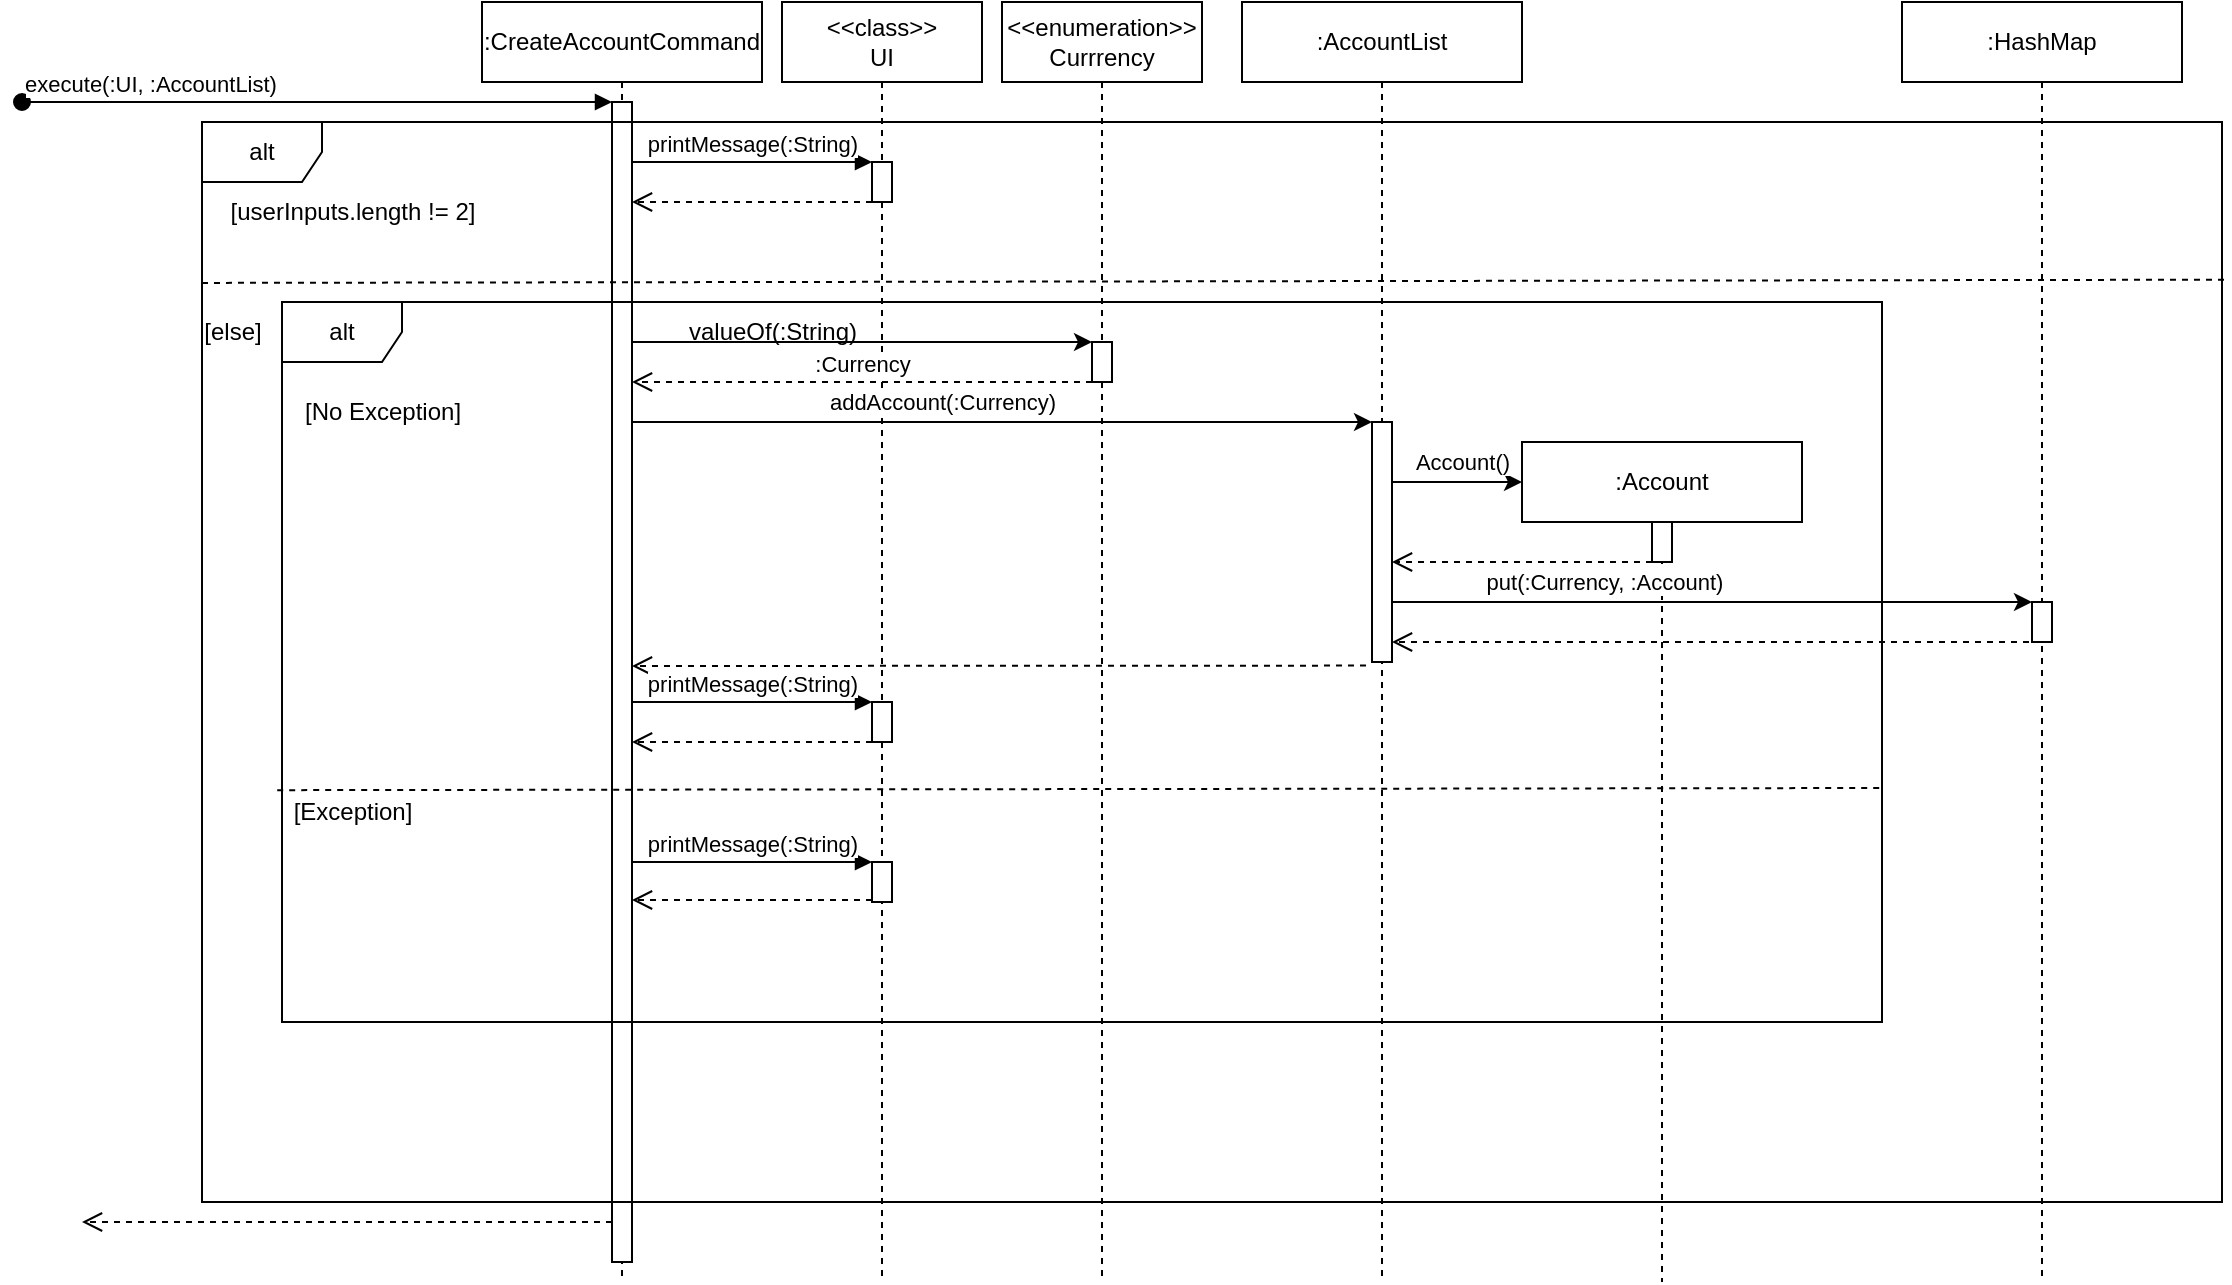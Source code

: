 <mxfile version="21.0.8" type="device"><diagram name="Page-1" id="2YBvvXClWsGukQMizWep"><mxGraphModel dx="2570" dy="644" grid="1" gridSize="10" guides="1" tooltips="1" connect="1" arrows="1" fold="1" page="1" pageScale="1" pageWidth="850" pageHeight="1100" math="0" shadow="0"><root><mxCell id="0"/><mxCell id="1" parent="0"/><mxCell id="aM9ryv3xv72pqoxQDRHE-1" value=":CreateAccountCommand" style="shape=umlLifeline;perimeter=lifelinePerimeter;whiteSpace=wrap;html=1;container=0;dropTarget=0;collapsible=0;recursiveResize=0;outlineConnect=0;portConstraint=eastwest;newEdgeStyle={&quot;edgeStyle&quot;:&quot;elbowEdgeStyle&quot;,&quot;elbow&quot;:&quot;vertical&quot;,&quot;curved&quot;:0,&quot;rounded&quot;:0};" parent="1" vertex="1"><mxGeometry x="70" y="60" width="140" height="640" as="geometry"/></mxCell><mxCell id="aM9ryv3xv72pqoxQDRHE-2" value="" style="html=1;points=[];perimeter=orthogonalPerimeter;outlineConnect=0;targetShapes=umlLifeline;portConstraint=eastwest;newEdgeStyle={&quot;edgeStyle&quot;:&quot;elbowEdgeStyle&quot;,&quot;elbow&quot;:&quot;vertical&quot;,&quot;curved&quot;:0,&quot;rounded&quot;:0};" parent="aM9ryv3xv72pqoxQDRHE-1" vertex="1"><mxGeometry x="65" y="50" width="10" height="580" as="geometry"/></mxCell><mxCell id="aM9ryv3xv72pqoxQDRHE-3" value="execute(:UI, :AccountList)" style="html=1;verticalAlign=bottom;startArrow=oval;endArrow=block;startSize=8;edgeStyle=elbowEdgeStyle;elbow=vertical;curved=0;rounded=0;" parent="aM9ryv3xv72pqoxQDRHE-1" target="aM9ryv3xv72pqoxQDRHE-2" edge="1"><mxGeometry x="-0.562" relative="1" as="geometry"><mxPoint x="-230" y="50" as="sourcePoint"/><Array as="points"><mxPoint x="-40" y="50"/></Array><mxPoint x="-1" as="offset"/></mxGeometry></mxCell><mxCell id="aM9ryv3xv72pqoxQDRHE-5" value="&amp;lt;&amp;lt;class&amp;gt;&amp;gt;&lt;br&gt;UI" style="shape=umlLifeline;perimeter=lifelinePerimeter;whiteSpace=wrap;html=1;container=0;dropTarget=0;collapsible=0;recursiveResize=0;outlineConnect=0;portConstraint=eastwest;newEdgeStyle={&quot;edgeStyle&quot;:&quot;elbowEdgeStyle&quot;,&quot;elbow&quot;:&quot;vertical&quot;,&quot;curved&quot;:0,&quot;rounded&quot;:0};" parent="1" vertex="1"><mxGeometry x="220" y="60" width="100" height="640" as="geometry"/></mxCell><mxCell id="aM9ryv3xv72pqoxQDRHE-6" value="" style="html=1;points=[];perimeter=orthogonalPerimeter;outlineConnect=0;targetShapes=umlLifeline;portConstraint=eastwest;newEdgeStyle={&quot;edgeStyle&quot;:&quot;elbowEdgeStyle&quot;,&quot;elbow&quot;:&quot;vertical&quot;,&quot;curved&quot;:0,&quot;rounded&quot;:0};" parent="aM9ryv3xv72pqoxQDRHE-5" vertex="1"><mxGeometry x="45" y="80" width="10" height="20" as="geometry"/></mxCell><mxCell id="N21fCFWaX7JxI2EqyBa2-39" value="" style="html=1;points=[];perimeter=orthogonalPerimeter;outlineConnect=0;targetShapes=umlLifeline;portConstraint=eastwest;newEdgeStyle={&quot;edgeStyle&quot;:&quot;elbowEdgeStyle&quot;,&quot;elbow&quot;:&quot;vertical&quot;,&quot;curved&quot;:0,&quot;rounded&quot;:0};" vertex="1" parent="aM9ryv3xv72pqoxQDRHE-5"><mxGeometry x="45" y="350" width="10" height="20" as="geometry"/></mxCell><mxCell id="aM9ryv3xv72pqoxQDRHE-7" value="printMessage(:String)" style="html=1;verticalAlign=bottom;endArrow=block;edgeStyle=elbowEdgeStyle;elbow=vertical;curved=0;rounded=0;" parent="1" source="aM9ryv3xv72pqoxQDRHE-2" target="aM9ryv3xv72pqoxQDRHE-6" edge="1"><mxGeometry relative="1" as="geometry"><mxPoint x="195" y="130" as="sourcePoint"/><Array as="points"><mxPoint x="210" y="140"/><mxPoint x="120" y="130"/><mxPoint x="180" y="120"/></Array></mxGeometry></mxCell><mxCell id="aM9ryv3xv72pqoxQDRHE-8" value="" style="html=1;verticalAlign=bottom;endArrow=open;dashed=1;endSize=8;edgeStyle=elbowEdgeStyle;elbow=vertical;curved=0;rounded=0;" parent="1" source="aM9ryv3xv72pqoxQDRHE-6" target="aM9ryv3xv72pqoxQDRHE-2" edge="1"><mxGeometry relative="1" as="geometry"><mxPoint x="120" y="160" as="targetPoint"/><Array as="points"><mxPoint x="160" y="160"/><mxPoint x="190" y="280"/></Array></mxGeometry></mxCell><mxCell id="N21fCFWaX7JxI2EqyBa2-1" value="alt" style="shape=umlFrame;whiteSpace=wrap;html=1;pointerEvents=0;" vertex="1" parent="1"><mxGeometry x="-70" y="120" width="1010" height="540" as="geometry"/></mxCell><mxCell id="N21fCFWaX7JxI2EqyBa2-2" value="[userInputs.length != 2]" style="text;html=1;align=center;verticalAlign=middle;resizable=0;points=[];autosize=1;strokeColor=none;fillColor=none;" vertex="1" parent="1"><mxGeometry x="-70" y="150" width="150" height="30" as="geometry"/></mxCell><mxCell id="N21fCFWaX7JxI2EqyBa2-5" value="" style="endArrow=none;dashed=1;html=1;rounded=0;exitX=0;exitY=0.149;exitDx=0;exitDy=0;exitPerimeter=0;entryX=1.002;entryY=0.146;entryDx=0;entryDy=0;entryPerimeter=0;" edge="1" parent="1" source="N21fCFWaX7JxI2EqyBa2-1" target="N21fCFWaX7JxI2EqyBa2-1"><mxGeometry width="50" height="50" relative="1" as="geometry"><mxPoint x="400" y="270" as="sourcePoint"/><mxPoint x="450" y="220" as="targetPoint"/></mxGeometry></mxCell><mxCell id="N21fCFWaX7JxI2EqyBa2-6" value="[else]" style="text;html=1;align=center;verticalAlign=middle;resizable=0;points=[];autosize=1;strokeColor=none;fillColor=none;" vertex="1" parent="1"><mxGeometry x="-80" y="210" width="50" height="30" as="geometry"/></mxCell><mxCell id="N21fCFWaX7JxI2EqyBa2-7" value="&amp;lt;&amp;lt;enumeration&amp;gt;&amp;gt;&lt;br&gt;Currrency" style="shape=umlLifeline;perimeter=lifelinePerimeter;whiteSpace=wrap;html=1;container=0;dropTarget=0;collapsible=0;recursiveResize=0;outlineConnect=0;portConstraint=eastwest;newEdgeStyle={&quot;edgeStyle&quot;:&quot;elbowEdgeStyle&quot;,&quot;elbow&quot;:&quot;vertical&quot;,&quot;curved&quot;:0,&quot;rounded&quot;:0};" vertex="1" parent="1"><mxGeometry x="330" y="60" width="100" height="640" as="geometry"/></mxCell><mxCell id="N21fCFWaX7JxI2EqyBa2-8" value="" style="html=1;points=[];perimeter=orthogonalPerimeter;outlineConnect=0;targetShapes=umlLifeline;portConstraint=eastwest;newEdgeStyle={&quot;edgeStyle&quot;:&quot;elbowEdgeStyle&quot;,&quot;elbow&quot;:&quot;vertical&quot;,&quot;curved&quot;:0,&quot;rounded&quot;:0};" vertex="1" parent="N21fCFWaX7JxI2EqyBa2-7"><mxGeometry x="45" y="170" width="10" height="20" as="geometry"/></mxCell><mxCell id="N21fCFWaX7JxI2EqyBa2-9" style="edgeStyle=elbowEdgeStyle;rounded=0;orthogonalLoop=1;jettySize=auto;html=1;elbow=vertical;curved=0;" edge="1" parent="1" source="aM9ryv3xv72pqoxQDRHE-2" target="N21fCFWaX7JxI2EqyBa2-8"><mxGeometry relative="1" as="geometry"><mxPoint x="340" y="220" as="targetPoint"/><Array as="points"><mxPoint x="330" y="230"/><mxPoint x="150" y="220"/></Array></mxGeometry></mxCell><mxCell id="N21fCFWaX7JxI2EqyBa2-10" value="valueOf(:String)" style="text;html=1;align=center;verticalAlign=middle;resizable=0;points=[];autosize=1;strokeColor=none;fillColor=none;" vertex="1" parent="1"><mxGeometry x="160" y="210" width="110" height="30" as="geometry"/></mxCell><mxCell id="N21fCFWaX7JxI2EqyBa2-11" value=":Currency" style="html=1;verticalAlign=bottom;endArrow=open;dashed=1;endSize=8;edgeStyle=elbowEdgeStyle;elbow=vertical;curved=0;rounded=0;" edge="1" parent="1" source="N21fCFWaX7JxI2EqyBa2-8" target="aM9ryv3xv72pqoxQDRHE-2"><mxGeometry relative="1" as="geometry"><mxPoint x="460" y="250" as="sourcePoint"/><mxPoint x="380" y="250" as="targetPoint"/><Array as="points"><mxPoint x="350" y="250"/><mxPoint x="150" y="240"/></Array></mxGeometry></mxCell><mxCell id="N21fCFWaX7JxI2EqyBa2-12" value=":AccountList" style="shape=umlLifeline;perimeter=lifelinePerimeter;whiteSpace=wrap;html=1;container=0;dropTarget=0;collapsible=0;recursiveResize=0;outlineConnect=0;portConstraint=eastwest;newEdgeStyle={&quot;edgeStyle&quot;:&quot;elbowEdgeStyle&quot;,&quot;elbow&quot;:&quot;vertical&quot;,&quot;curved&quot;:0,&quot;rounded&quot;:0};" vertex="1" parent="1"><mxGeometry x="450" y="60" width="140" height="640" as="geometry"/></mxCell><mxCell id="N21fCFWaX7JxI2EqyBa2-13" value="" style="html=1;points=[];perimeter=orthogonalPerimeter;outlineConnect=0;targetShapes=umlLifeline;portConstraint=eastwest;newEdgeStyle={&quot;edgeStyle&quot;:&quot;elbowEdgeStyle&quot;,&quot;elbow&quot;:&quot;vertical&quot;,&quot;curved&quot;:0,&quot;rounded&quot;:0};" vertex="1" parent="N21fCFWaX7JxI2EqyBa2-12"><mxGeometry x="65" y="210" width="10" height="120" as="geometry"/></mxCell><mxCell id="N21fCFWaX7JxI2EqyBa2-15" style="edgeStyle=elbowEdgeStyle;rounded=0;orthogonalLoop=1;jettySize=auto;html=1;elbow=vertical;curved=0;" edge="1" parent="1" source="aM9ryv3xv72pqoxQDRHE-2" target="N21fCFWaX7JxI2EqyBa2-13"><mxGeometry relative="1" as="geometry"><Array as="points"><mxPoint x="210" y="270"/><mxPoint x="340" y="260"/></Array></mxGeometry></mxCell><mxCell id="N21fCFWaX7JxI2EqyBa2-16" value="addAccount(:Currency)" style="edgeLabel;html=1;align=center;verticalAlign=middle;resizable=0;points=[];" vertex="1" connectable="0" parent="N21fCFWaX7JxI2EqyBa2-15"><mxGeometry x="-0.17" y="-1" relative="1" as="geometry"><mxPoint x="1" y="-11" as="offset"/></mxGeometry></mxCell><mxCell id="N21fCFWaX7JxI2EqyBa2-17" value="alt" style="shape=umlFrame;whiteSpace=wrap;html=1;pointerEvents=0;" vertex="1" parent="1"><mxGeometry x="-30" y="210" width="800" height="360" as="geometry"/></mxCell><mxCell id="N21fCFWaX7JxI2EqyBa2-18" value="[No Exception]" style="text;html=1;align=center;verticalAlign=middle;resizable=0;points=[];autosize=1;strokeColor=none;fillColor=none;" vertex="1" parent="1"><mxGeometry x="-30" y="250" width="100" height="30" as="geometry"/></mxCell><mxCell id="N21fCFWaX7JxI2EqyBa2-19" value="" style="endArrow=none;dashed=1;html=1;rounded=0;exitX=-0.003;exitY=0.678;exitDx=0;exitDy=0;exitPerimeter=0;entryX=1.002;entryY=0.675;entryDx=0;entryDy=0;entryPerimeter=0;" edge="1" parent="1" source="N21fCFWaX7JxI2EqyBa2-17" target="N21fCFWaX7JxI2EqyBa2-17"><mxGeometry width="50" height="50" relative="1" as="geometry"><mxPoint x="-60" y="210" as="sourcePoint"/><mxPoint x="952" y="209" as="targetPoint"/></mxGeometry></mxCell><mxCell id="N21fCFWaX7JxI2EqyBa2-20" value=":Account" style="shape=umlLifeline;perimeter=lifelinePerimeter;whiteSpace=wrap;html=1;container=0;dropTarget=0;collapsible=0;recursiveResize=0;outlineConnect=0;portConstraint=eastwest;newEdgeStyle={&quot;edgeStyle&quot;:&quot;elbowEdgeStyle&quot;,&quot;elbow&quot;:&quot;vertical&quot;,&quot;curved&quot;:0,&quot;rounded&quot;:0};" vertex="1" parent="1"><mxGeometry x="590" y="280" width="140" height="420" as="geometry"/></mxCell><mxCell id="N21fCFWaX7JxI2EqyBa2-21" value="" style="html=1;points=[];perimeter=orthogonalPerimeter;outlineConnect=0;targetShapes=umlLifeline;portConstraint=eastwest;newEdgeStyle={&quot;edgeStyle&quot;:&quot;elbowEdgeStyle&quot;,&quot;elbow&quot;:&quot;vertical&quot;,&quot;curved&quot;:0,&quot;rounded&quot;:0};" vertex="1" parent="N21fCFWaX7JxI2EqyBa2-20"><mxGeometry x="65" y="40" width="10" height="20" as="geometry"/></mxCell><mxCell id="N21fCFWaX7JxI2EqyBa2-22" style="edgeStyle=elbowEdgeStyle;rounded=0;orthogonalLoop=1;jettySize=auto;html=1;elbow=vertical;curved=0;" edge="1" parent="1" source="N21fCFWaX7JxI2EqyBa2-13"><mxGeometry relative="1" as="geometry"><mxPoint x="590" y="300" as="targetPoint"/><Array as="points"><mxPoint x="550" y="300"/></Array></mxGeometry></mxCell><mxCell id="N21fCFWaX7JxI2EqyBa2-23" value="Account()" style="edgeLabel;html=1;align=center;verticalAlign=middle;resizable=0;points=[];" vertex="1" connectable="0" parent="N21fCFWaX7JxI2EqyBa2-22"><mxGeometry x="-0.266" y="3" relative="1" as="geometry"><mxPoint x="11" y="-7" as="offset"/></mxGeometry></mxCell><mxCell id="N21fCFWaX7JxI2EqyBa2-24" value="" style="html=1;verticalAlign=bottom;endArrow=open;dashed=1;endSize=8;edgeStyle=elbowEdgeStyle;elbow=vertical;curved=0;rounded=0;" edge="1" parent="1" source="N21fCFWaX7JxI2EqyBa2-21" target="N21fCFWaX7JxI2EqyBa2-13"><mxGeometry x="0.308" y="25" relative="1" as="geometry"><mxPoint x="450" y="300" as="sourcePoint"/><mxPoint x="370" y="300" as="targetPoint"/><Array as="points"><mxPoint x="630" y="340"/><mxPoint x="620" y="350"/></Array><mxPoint as="offset"/></mxGeometry></mxCell><mxCell id="N21fCFWaX7JxI2EqyBa2-26" style="edgeStyle=elbowEdgeStyle;rounded=0;orthogonalLoop=1;jettySize=auto;html=1;elbow=vertical;curved=0;" edge="1" parent="1" source="N21fCFWaX7JxI2EqyBa2-13" target="N21fCFWaX7JxI2EqyBa2-29"><mxGeometry relative="1" as="geometry"><mxPoint x="811.6" y="390" as="targetPoint"/><Array as="points"><mxPoint x="820" y="360"/><mxPoint x="790" y="365"/><mxPoint x="810" y="350"/><mxPoint x="730" y="390"/><mxPoint x="910" y="350"/></Array></mxGeometry></mxCell><mxCell id="N21fCFWaX7JxI2EqyBa2-27" value="put(:Currency, :Account)" style="edgeLabel;html=1;align=center;verticalAlign=middle;resizable=0;points=[];" vertex="1" connectable="0" parent="N21fCFWaX7JxI2EqyBa2-26"><mxGeometry x="-0.341" y="3" relative="1" as="geometry"><mxPoint y="-7" as="offset"/></mxGeometry></mxCell><mxCell id="N21fCFWaX7JxI2EqyBa2-28" value=":HashMap" style="shape=umlLifeline;perimeter=lifelinePerimeter;whiteSpace=wrap;html=1;container=0;dropTarget=0;collapsible=0;recursiveResize=0;outlineConnect=0;portConstraint=eastwest;newEdgeStyle={&quot;edgeStyle&quot;:&quot;elbowEdgeStyle&quot;,&quot;elbow&quot;:&quot;vertical&quot;,&quot;curved&quot;:0,&quot;rounded&quot;:0};" vertex="1" parent="1"><mxGeometry x="780" y="60" width="140" height="640" as="geometry"/></mxCell><mxCell id="N21fCFWaX7JxI2EqyBa2-29" value="" style="html=1;points=[];perimeter=orthogonalPerimeter;outlineConnect=0;targetShapes=umlLifeline;portConstraint=eastwest;newEdgeStyle={&quot;edgeStyle&quot;:&quot;elbowEdgeStyle&quot;,&quot;elbow&quot;:&quot;vertical&quot;,&quot;curved&quot;:0,&quot;rounded&quot;:0};" vertex="1" parent="N21fCFWaX7JxI2EqyBa2-28"><mxGeometry x="65" y="300" width="10" height="20" as="geometry"/></mxCell><mxCell id="N21fCFWaX7JxI2EqyBa2-30" value="" style="html=1;verticalAlign=bottom;endArrow=open;dashed=1;endSize=8;edgeStyle=elbowEdgeStyle;elbow=vertical;curved=0;rounded=0;" edge="1" parent="1" source="N21fCFWaX7JxI2EqyBa2-28" target="N21fCFWaX7JxI2EqyBa2-13"><mxGeometry relative="1" as="geometry"><mxPoint x="720" y="389.5" as="sourcePoint"/><mxPoint x="640" y="389.5" as="targetPoint"/><Array as="points"><mxPoint x="720" y="380"/><mxPoint x="740" y="390"/><mxPoint x="520" y="390"/></Array></mxGeometry></mxCell><mxCell id="N21fCFWaX7JxI2EqyBa2-31" value="[Exception]" style="text;html=1;align=center;verticalAlign=middle;resizable=0;points=[];autosize=1;strokeColor=none;fillColor=none;" vertex="1" parent="1"><mxGeometry x="-35" y="450" width="80" height="30" as="geometry"/></mxCell><mxCell id="N21fCFWaX7JxI2EqyBa2-32" value="" style="html=1;points=[];perimeter=orthogonalPerimeter;outlineConnect=0;targetShapes=umlLifeline;portConstraint=eastwest;newEdgeStyle={&quot;edgeStyle&quot;:&quot;elbowEdgeStyle&quot;,&quot;elbow&quot;:&quot;vertical&quot;,&quot;curved&quot;:0,&quot;rounded&quot;:0};" vertex="1" parent="1"><mxGeometry x="265" y="490" width="10" height="20" as="geometry"/></mxCell><mxCell id="N21fCFWaX7JxI2EqyBa2-34" value="printMessage(:String)" style="html=1;verticalAlign=bottom;endArrow=block;edgeStyle=elbowEdgeStyle;elbow=vertical;curved=0;rounded=0;" edge="1" parent="1" source="aM9ryv3xv72pqoxQDRHE-2"><mxGeometry relative="1" as="geometry"><mxPoint x="155" y="490" as="sourcePoint"/><Array as="points"><mxPoint x="210" y="490"/><mxPoint x="120" y="480"/><mxPoint x="180" y="470"/></Array><mxPoint x="265" y="490" as="targetPoint"/></mxGeometry></mxCell><mxCell id="N21fCFWaX7JxI2EqyBa2-35" value="" style="html=1;verticalAlign=bottom;endArrow=open;dashed=1;endSize=8;edgeStyle=elbowEdgeStyle;elbow=vertical;curved=0;rounded=0;" edge="1" parent="1" target="aM9ryv3xv72pqoxQDRHE-2"><mxGeometry relative="1" as="geometry"><mxPoint x="155" y="509" as="targetPoint"/><Array as="points"><mxPoint x="160" y="509"/><mxPoint x="190" y="629"/></Array><mxPoint x="265" y="509" as="sourcePoint"/></mxGeometry></mxCell><mxCell id="N21fCFWaX7JxI2EqyBa2-38" value="" style="html=1;verticalAlign=bottom;endArrow=open;dashed=1;endSize=8;edgeStyle=elbowEdgeStyle;elbow=vertical;curved=0;rounded=0;exitX=-0.3;exitY=1.015;exitDx=0;exitDy=0;exitPerimeter=0;" edge="1" parent="1" source="N21fCFWaX7JxI2EqyBa2-13" target="aM9ryv3xv72pqoxQDRHE-2"><mxGeometry relative="1" as="geometry"><mxPoint x="485" y="389.5" as="sourcePoint"/><mxPoint x="160" y="389.5" as="targetPoint"/><Array as="points"><mxPoint x="420" y="392"/><mxPoint x="490" y="400"/><mxPoint x="375" y="399.5"/><mxPoint x="155" y="399.5"/></Array></mxGeometry></mxCell><mxCell id="N21fCFWaX7JxI2EqyBa2-40" value="printMessage(:String)" style="html=1;verticalAlign=bottom;endArrow=block;edgeStyle=elbowEdgeStyle;elbow=vertical;curved=0;rounded=0;" edge="1" parent="1" source="aM9ryv3xv72pqoxQDRHE-2"><mxGeometry relative="1" as="geometry"><mxPoint x="155" y="410" as="sourcePoint"/><Array as="points"><mxPoint x="210" y="410"/><mxPoint x="120" y="400"/><mxPoint x="180" y="390"/></Array><mxPoint x="265" y="410" as="targetPoint"/></mxGeometry></mxCell><mxCell id="N21fCFWaX7JxI2EqyBa2-41" value="" style="html=1;verticalAlign=bottom;endArrow=open;dashed=1;endSize=8;edgeStyle=elbowEdgeStyle;elbow=vertical;curved=0;rounded=0;" edge="1" parent="1" target="aM9ryv3xv72pqoxQDRHE-2"><mxGeometry relative="1" as="geometry"><mxPoint x="155" y="430" as="targetPoint"/><Array as="points"><mxPoint x="160" y="430"/><mxPoint x="190" y="550"/></Array><mxPoint x="265" y="430" as="sourcePoint"/></mxGeometry></mxCell><mxCell id="N21fCFWaX7JxI2EqyBa2-42" value="" style="html=1;verticalAlign=bottom;endArrow=open;dashed=1;endSize=8;edgeStyle=elbowEdgeStyle;elbow=vertical;curved=0;rounded=0;" edge="1" parent="1" source="aM9ryv3xv72pqoxQDRHE-2"><mxGeometry relative="1" as="geometry"><mxPoint x="140" y="670" as="sourcePoint"/><mxPoint x="-130" y="670" as="targetPoint"/></mxGeometry></mxCell></root></mxGraphModel></diagram></mxfile>